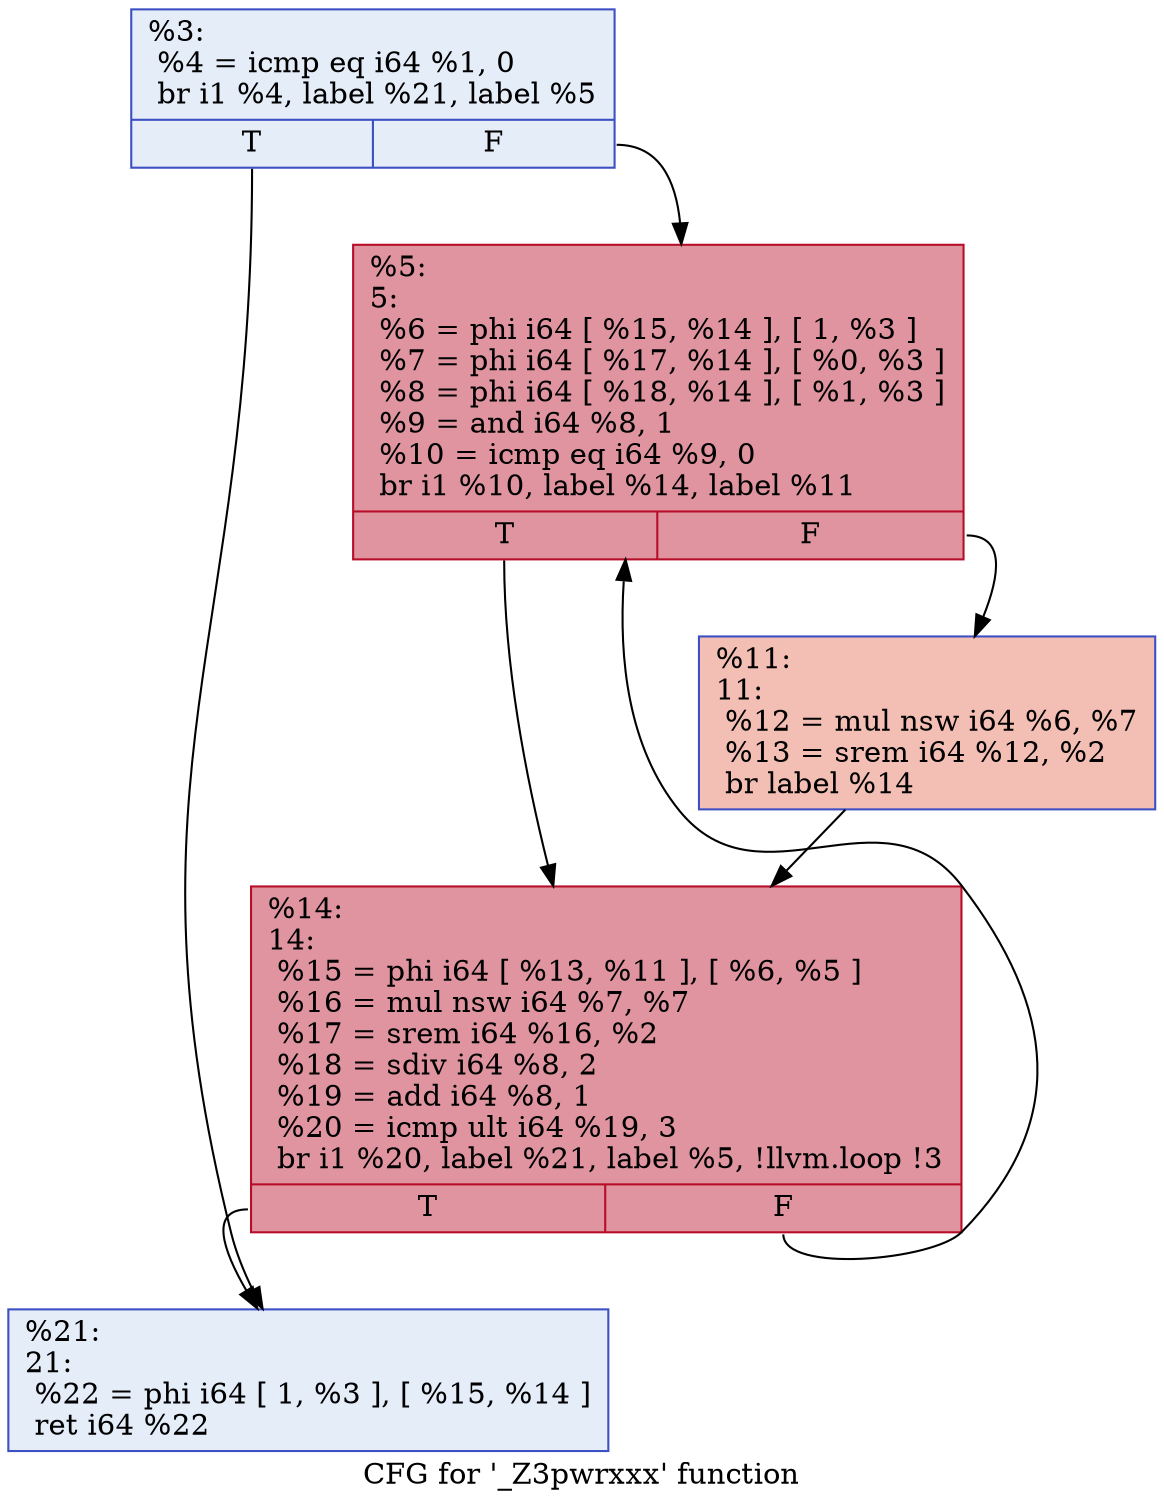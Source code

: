 digraph "CFG for '_Z3pwrxxx' function" {
	label="CFG for '_Z3pwrxxx' function";

	Node0x5609102a13a0 [shape=record,color="#3d50c3ff", style=filled, fillcolor="#c5d6f270",label="{%3:\l  %4 = icmp eq i64 %1, 0\l  br i1 %4, label %21, label %5\l|{<s0>T|<s1>F}}"];
	Node0x5609102a13a0:s0 -> Node0x5609102a1540;
	Node0x5609102a13a0:s1 -> Node0x5609102a1590;
	Node0x5609102a1590 [shape=record,color="#b70d28ff", style=filled, fillcolor="#b70d2870",label="{%5:\l5:                                                \l  %6 = phi i64 [ %15, %14 ], [ 1, %3 ]\l  %7 = phi i64 [ %17, %14 ], [ %0, %3 ]\l  %8 = phi i64 [ %18, %14 ], [ %1, %3 ]\l  %9 = and i64 %8, 1\l  %10 = icmp eq i64 %9, 0\l  br i1 %10, label %14, label %11\l|{<s0>T|<s1>F}}"];
	Node0x5609102a1590:s0 -> Node0x5609102a16d0;
	Node0x5609102a1590:s1 -> Node0x5609102a14f0;
	Node0x5609102a14f0 [shape=record,color="#3d50c3ff", style=filled, fillcolor="#e36c5570",label="{%11:\l11:                                               \l  %12 = mul nsw i64 %6, %7\l  %13 = srem i64 %12, %2\l  br label %14\l}"];
	Node0x5609102a14f0 -> Node0x5609102a16d0;
	Node0x5609102a16d0 [shape=record,color="#b70d28ff", style=filled, fillcolor="#b70d2870",label="{%14:\l14:                                               \l  %15 = phi i64 [ %13, %11 ], [ %6, %5 ]\l  %16 = mul nsw i64 %7, %7\l  %17 = srem i64 %16, %2\l  %18 = sdiv i64 %8, 2\l  %19 = add i64 %8, 1\l  %20 = icmp ult i64 %19, 3\l  br i1 %20, label %21, label %5, !llvm.loop !3\l|{<s0>T|<s1>F}}"];
	Node0x5609102a16d0:s0 -> Node0x5609102a1540;
	Node0x5609102a16d0:s1 -> Node0x5609102a1590;
	Node0x5609102a1540 [shape=record,color="#3d50c3ff", style=filled, fillcolor="#c5d6f270",label="{%21:\l21:                                               \l  %22 = phi i64 [ 1, %3 ], [ %15, %14 ]\l  ret i64 %22\l}"];
}
